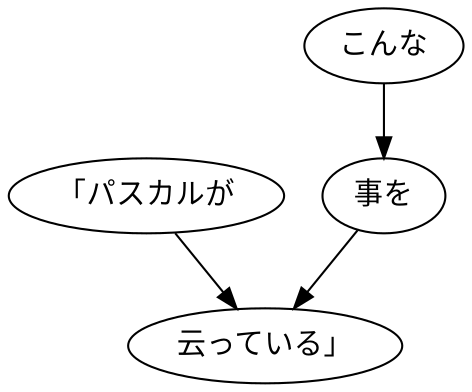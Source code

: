 digraph graph2368 {
	node0 [label="「パスカルが"];
	node1 [label="こんな"];
	node2 [label="事を"];
	node3 [label="云っている」"];
	node0 -> node3;
	node1 -> node2;
	node2 -> node3;
}
